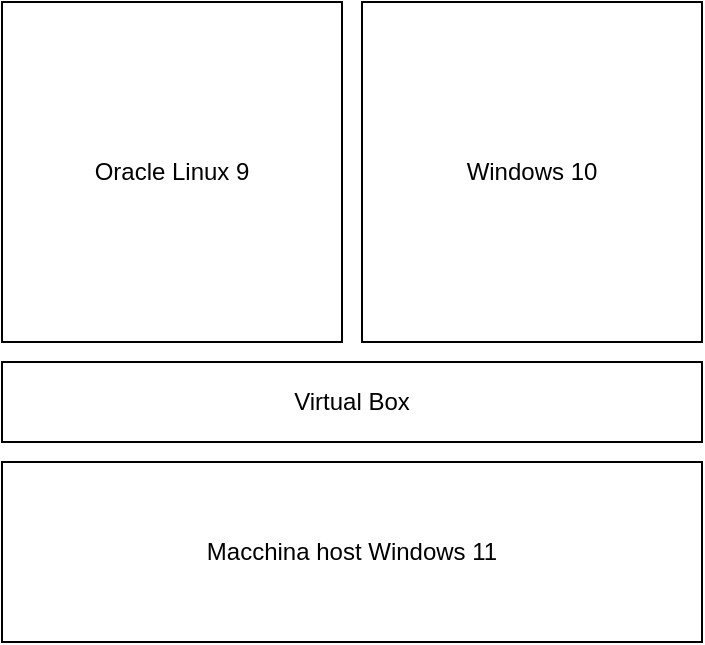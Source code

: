 <mxfile version="26.0.16">
  <diagram name="Page-1" id="7TiddoL_tzSkbVtB9UeM">
    <mxGraphModel dx="1000" dy="570" grid="1" gridSize="10" guides="1" tooltips="1" connect="1" arrows="1" fold="1" page="1" pageScale="1" pageWidth="850" pageHeight="1100" math="0" shadow="0">
      <root>
        <mxCell id="0" />
        <mxCell id="1" parent="0" />
        <mxCell id="Ya5ySboRcTLW9gKdHnck-5" value="Macchina host Windows 11" style="rounded=0;whiteSpace=wrap;html=1;" parent="1" vertex="1">
          <mxGeometry x="240" y="550" width="350" height="90" as="geometry" />
        </mxCell>
        <mxCell id="Ya5ySboRcTLW9gKdHnck-6" value="Virtual Box" style="rounded=0;whiteSpace=wrap;html=1;" parent="1" vertex="1">
          <mxGeometry x="240" y="500" width="350" height="40" as="geometry" />
        </mxCell>
        <mxCell id="Ya5ySboRcTLW9gKdHnck-7" value="Oracle Linux 9" style="whiteSpace=wrap;html=1;aspect=fixed;" parent="1" vertex="1">
          <mxGeometry x="240" y="320" width="170" height="170" as="geometry" />
        </mxCell>
        <mxCell id="Ya5ySboRcTLW9gKdHnck-8" value="Windows 10" style="whiteSpace=wrap;html=1;aspect=fixed;" parent="1" vertex="1">
          <mxGeometry x="420" y="320" width="170" height="170" as="geometry" />
        </mxCell>
      </root>
    </mxGraphModel>
  </diagram>
</mxfile>
